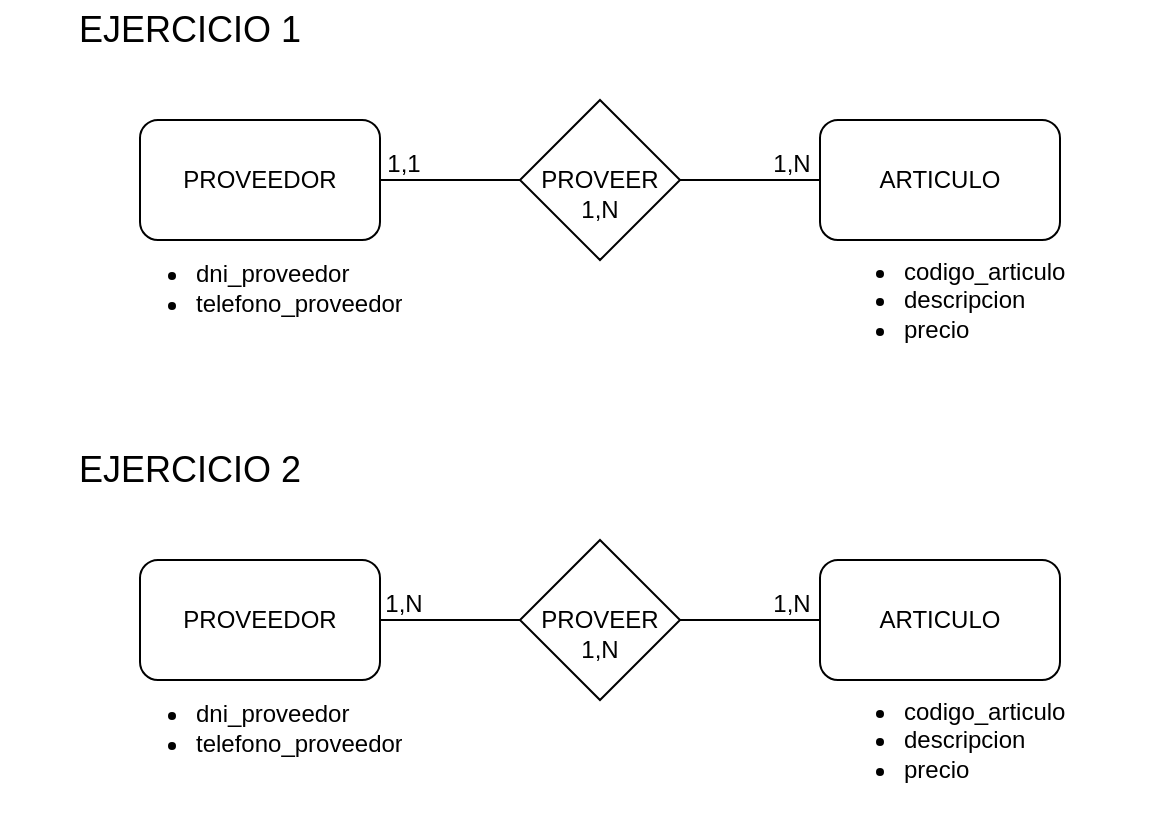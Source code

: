 <mxfile version="24.7.17">
  <diagram id="R2lEEEUBdFMjLlhIrx00" name="Page-1">
    <mxGraphModel dx="593" dy="643" grid="1" gridSize="10" guides="1" tooltips="1" connect="1" arrows="1" fold="1" page="1" pageScale="1" pageWidth="850" pageHeight="1100" math="0" shadow="0" extFonts="Permanent Marker^https://fonts.googleapis.com/css?family=Permanent+Marker">
      <root>
        <mxCell id="0" />
        <mxCell id="1" parent="0" />
        <mxCell id="JP_8U3r7n_vU4FtW_BxT-1" value="ARTICULO" style="rounded=1;whiteSpace=wrap;html=1;" parent="1" vertex="1">
          <mxGeometry x="470" y="370" width="120" height="60" as="geometry" />
        </mxCell>
        <mxCell id="JP_8U3r7n_vU4FtW_BxT-2" value="PROVEEDOR" style="rounded=1;whiteSpace=wrap;html=1;" parent="1" vertex="1">
          <mxGeometry x="130" y="370" width="120" height="60" as="geometry" />
        </mxCell>
        <mxCell id="IhVxrk_rQ8vjY3RrljUe-1" value="PROVEER" style="rhombus;whiteSpace=wrap;html=1;" vertex="1" parent="1">
          <mxGeometry x="320" y="360" width="80" height="80" as="geometry" />
        </mxCell>
        <mxCell id="IhVxrk_rQ8vjY3RrljUe-2" value="" style="endArrow=none;html=1;rounded=0;exitX=1;exitY=0.5;exitDx=0;exitDy=0;entryX=0;entryY=0.5;entryDx=0;entryDy=0;" edge="1" parent="1" source="JP_8U3r7n_vU4FtW_BxT-2" target="IhVxrk_rQ8vjY3RrljUe-1">
          <mxGeometry width="50" height="50" relative="1" as="geometry">
            <mxPoint x="340" y="420" as="sourcePoint" />
            <mxPoint x="390" y="370" as="targetPoint" />
          </mxGeometry>
        </mxCell>
        <mxCell id="IhVxrk_rQ8vjY3RrljUe-3" value="" style="endArrow=none;html=1;rounded=0;exitX=1;exitY=0.5;exitDx=0;exitDy=0;entryX=0;entryY=0.5;entryDx=0;entryDy=0;" edge="1" parent="1" source="IhVxrk_rQ8vjY3RrljUe-1" target="JP_8U3r7n_vU4FtW_BxT-1">
          <mxGeometry width="50" height="50" relative="1" as="geometry">
            <mxPoint x="260" y="410" as="sourcePoint" />
            <mxPoint x="330" y="410" as="targetPoint" />
          </mxGeometry>
        </mxCell>
        <mxCell id="IhVxrk_rQ8vjY3RrljUe-4" value="1,1" style="text;html=1;align=center;verticalAlign=middle;whiteSpace=wrap;rounded=0;" vertex="1" parent="1">
          <mxGeometry x="232" y="377" width="60" height="30" as="geometry" />
        </mxCell>
        <mxCell id="IhVxrk_rQ8vjY3RrljUe-5" value="1,N" style="text;html=1;align=center;verticalAlign=middle;whiteSpace=wrap;rounded=0;" vertex="1" parent="1">
          <mxGeometry x="426" y="377" width="60" height="30" as="geometry" />
        </mxCell>
        <mxCell id="IhVxrk_rQ8vjY3RrljUe-6" value="1,N" style="text;html=1;align=center;verticalAlign=middle;whiteSpace=wrap;rounded=0;" vertex="1" parent="1">
          <mxGeometry x="330" y="400" width="60" height="30" as="geometry" />
        </mxCell>
        <mxCell id="IhVxrk_rQ8vjY3RrljUe-7" value="&lt;ul&gt;&lt;li&gt;codigo_articulo&lt;/li&gt;&lt;li&gt;descripcion&lt;/li&gt;&lt;li&gt;precio&lt;/li&gt;&lt;/ul&gt;" style="text;strokeColor=none;fillColor=none;html=1;whiteSpace=wrap;verticalAlign=middle;overflow=hidden;" vertex="1" parent="1">
          <mxGeometry x="470" y="420" width="170" height="80" as="geometry" />
        </mxCell>
        <mxCell id="IhVxrk_rQ8vjY3RrljUe-8" value="&lt;ul&gt;&lt;li&gt;dni_proveedor&lt;/li&gt;&lt;li&gt;telefono_proveedor&lt;/li&gt;&lt;/ul&gt;" style="text;strokeColor=none;fillColor=none;html=1;whiteSpace=wrap;verticalAlign=middle;overflow=hidden;" vertex="1" parent="1">
          <mxGeometry x="116" y="414" width="170" height="80" as="geometry" />
        </mxCell>
        <mxCell id="IhVxrk_rQ8vjY3RrljUe-9" value="&lt;font style=&quot;font-size: 18px;&quot;&gt;EJERCICIO 1&lt;/font&gt;" style="text;html=1;align=center;verticalAlign=middle;whiteSpace=wrap;rounded=0;" vertex="1" parent="1">
          <mxGeometry x="60" y="310" width="190" height="30" as="geometry" />
        </mxCell>
        <mxCell id="IhVxrk_rQ8vjY3RrljUe-11" value="ARTICULO" style="rounded=1;whiteSpace=wrap;html=1;" vertex="1" parent="1">
          <mxGeometry x="470" y="590" width="120" height="60" as="geometry" />
        </mxCell>
        <mxCell id="IhVxrk_rQ8vjY3RrljUe-12" value="PROVEEDOR" style="rounded=1;whiteSpace=wrap;html=1;" vertex="1" parent="1">
          <mxGeometry x="130" y="590" width="120" height="60" as="geometry" />
        </mxCell>
        <mxCell id="IhVxrk_rQ8vjY3RrljUe-13" value="PROVEER" style="rhombus;whiteSpace=wrap;html=1;" vertex="1" parent="1">
          <mxGeometry x="320" y="580" width="80" height="80" as="geometry" />
        </mxCell>
        <mxCell id="IhVxrk_rQ8vjY3RrljUe-14" value="" style="endArrow=none;html=1;rounded=0;exitX=1;exitY=0.5;exitDx=0;exitDy=0;entryX=0;entryY=0.5;entryDx=0;entryDy=0;" edge="1" parent="1" source="IhVxrk_rQ8vjY3RrljUe-12" target="IhVxrk_rQ8vjY3RrljUe-13">
          <mxGeometry width="50" height="50" relative="1" as="geometry">
            <mxPoint x="340" y="640" as="sourcePoint" />
            <mxPoint x="390" y="590" as="targetPoint" />
          </mxGeometry>
        </mxCell>
        <mxCell id="IhVxrk_rQ8vjY3RrljUe-15" value="" style="endArrow=none;html=1;rounded=0;exitX=1;exitY=0.5;exitDx=0;exitDy=0;entryX=0;entryY=0.5;entryDx=0;entryDy=0;" edge="1" parent="1" source="IhVxrk_rQ8vjY3RrljUe-13" target="IhVxrk_rQ8vjY3RrljUe-11">
          <mxGeometry width="50" height="50" relative="1" as="geometry">
            <mxPoint x="260" y="630" as="sourcePoint" />
            <mxPoint x="330" y="630" as="targetPoint" />
          </mxGeometry>
        </mxCell>
        <mxCell id="IhVxrk_rQ8vjY3RrljUe-16" value="1,N" style="text;html=1;align=center;verticalAlign=middle;whiteSpace=wrap;rounded=0;" vertex="1" parent="1">
          <mxGeometry x="232" y="597" width="60" height="30" as="geometry" />
        </mxCell>
        <mxCell id="IhVxrk_rQ8vjY3RrljUe-17" value="1,N" style="text;html=1;align=center;verticalAlign=middle;whiteSpace=wrap;rounded=0;" vertex="1" parent="1">
          <mxGeometry x="426" y="597" width="60" height="30" as="geometry" />
        </mxCell>
        <mxCell id="IhVxrk_rQ8vjY3RrljUe-18" value="1,N" style="text;html=1;align=center;verticalAlign=middle;whiteSpace=wrap;rounded=0;" vertex="1" parent="1">
          <mxGeometry x="330" y="620" width="60" height="30" as="geometry" />
        </mxCell>
        <mxCell id="IhVxrk_rQ8vjY3RrljUe-19" value="&lt;ul&gt;&lt;li&gt;codigo_articulo&lt;/li&gt;&lt;li&gt;descripcion&lt;/li&gt;&lt;li&gt;precio&lt;/li&gt;&lt;/ul&gt;" style="text;strokeColor=none;fillColor=none;html=1;whiteSpace=wrap;verticalAlign=middle;overflow=hidden;" vertex="1" parent="1">
          <mxGeometry x="470" y="640" width="170" height="80" as="geometry" />
        </mxCell>
        <mxCell id="IhVxrk_rQ8vjY3RrljUe-20" value="&lt;ul&gt;&lt;li&gt;dni_proveedor&lt;/li&gt;&lt;li&gt;telefono_proveedor&lt;/li&gt;&lt;/ul&gt;" style="text;strokeColor=none;fillColor=none;html=1;whiteSpace=wrap;verticalAlign=middle;overflow=hidden;" vertex="1" parent="1">
          <mxGeometry x="116" y="634" width="170" height="80" as="geometry" />
        </mxCell>
        <mxCell id="IhVxrk_rQ8vjY3RrljUe-21" value="&lt;font style=&quot;font-size: 18px;&quot;&gt;EJERCICIO 2&lt;/font&gt;" style="text;html=1;align=center;verticalAlign=middle;whiteSpace=wrap;rounded=0;" vertex="1" parent="1">
          <mxGeometry x="60" y="530" width="190" height="30" as="geometry" />
        </mxCell>
      </root>
    </mxGraphModel>
  </diagram>
</mxfile>
